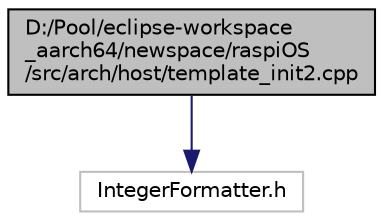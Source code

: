 digraph "D:/Pool/eclipse-workspace_aarch64/newspace/raspiOS/src/arch/host/template_init2.cpp"
{
  edge [fontname="Helvetica",fontsize="10",labelfontname="Helvetica",labelfontsize="10"];
  node [fontname="Helvetica",fontsize="10",shape=record];
  Node2824 [label="D:/Pool/eclipse-workspace\l_aarch64/newspace/raspiOS\l/src/arch/host/template_init2.cpp",height=0.2,width=0.4,color="black", fillcolor="grey75", style="filled", fontcolor="black"];
  Node2824 -> Node2825 [color="midnightblue",fontsize="10",style="solid",fontname="Helvetica"];
  Node2825 [label="IntegerFormatter.h",height=0.2,width=0.4,color="grey75", fillcolor="white", style="filled"];
}
